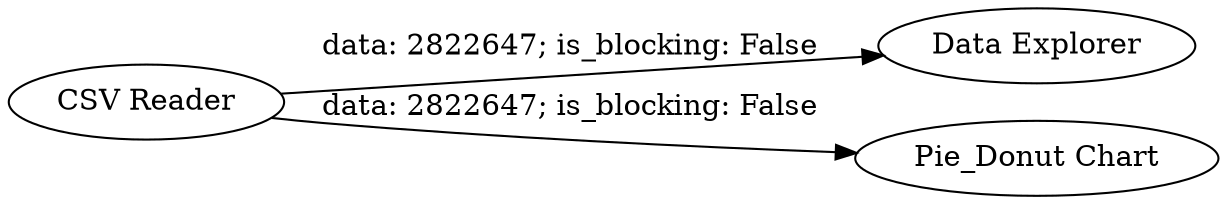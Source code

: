 digraph {
	"546598067671263472_15" [label="Data Explorer"]
	"546598067671263472_3" [label="CSV Reader"]
	"546598067671263472_17" [label="Pie_Donut Chart"]
	"546598067671263472_3" -> "546598067671263472_17" [label="data: 2822647; is_blocking: False"]
	"546598067671263472_3" -> "546598067671263472_15" [label="data: 2822647; is_blocking: False"]
	rankdir=LR
}
